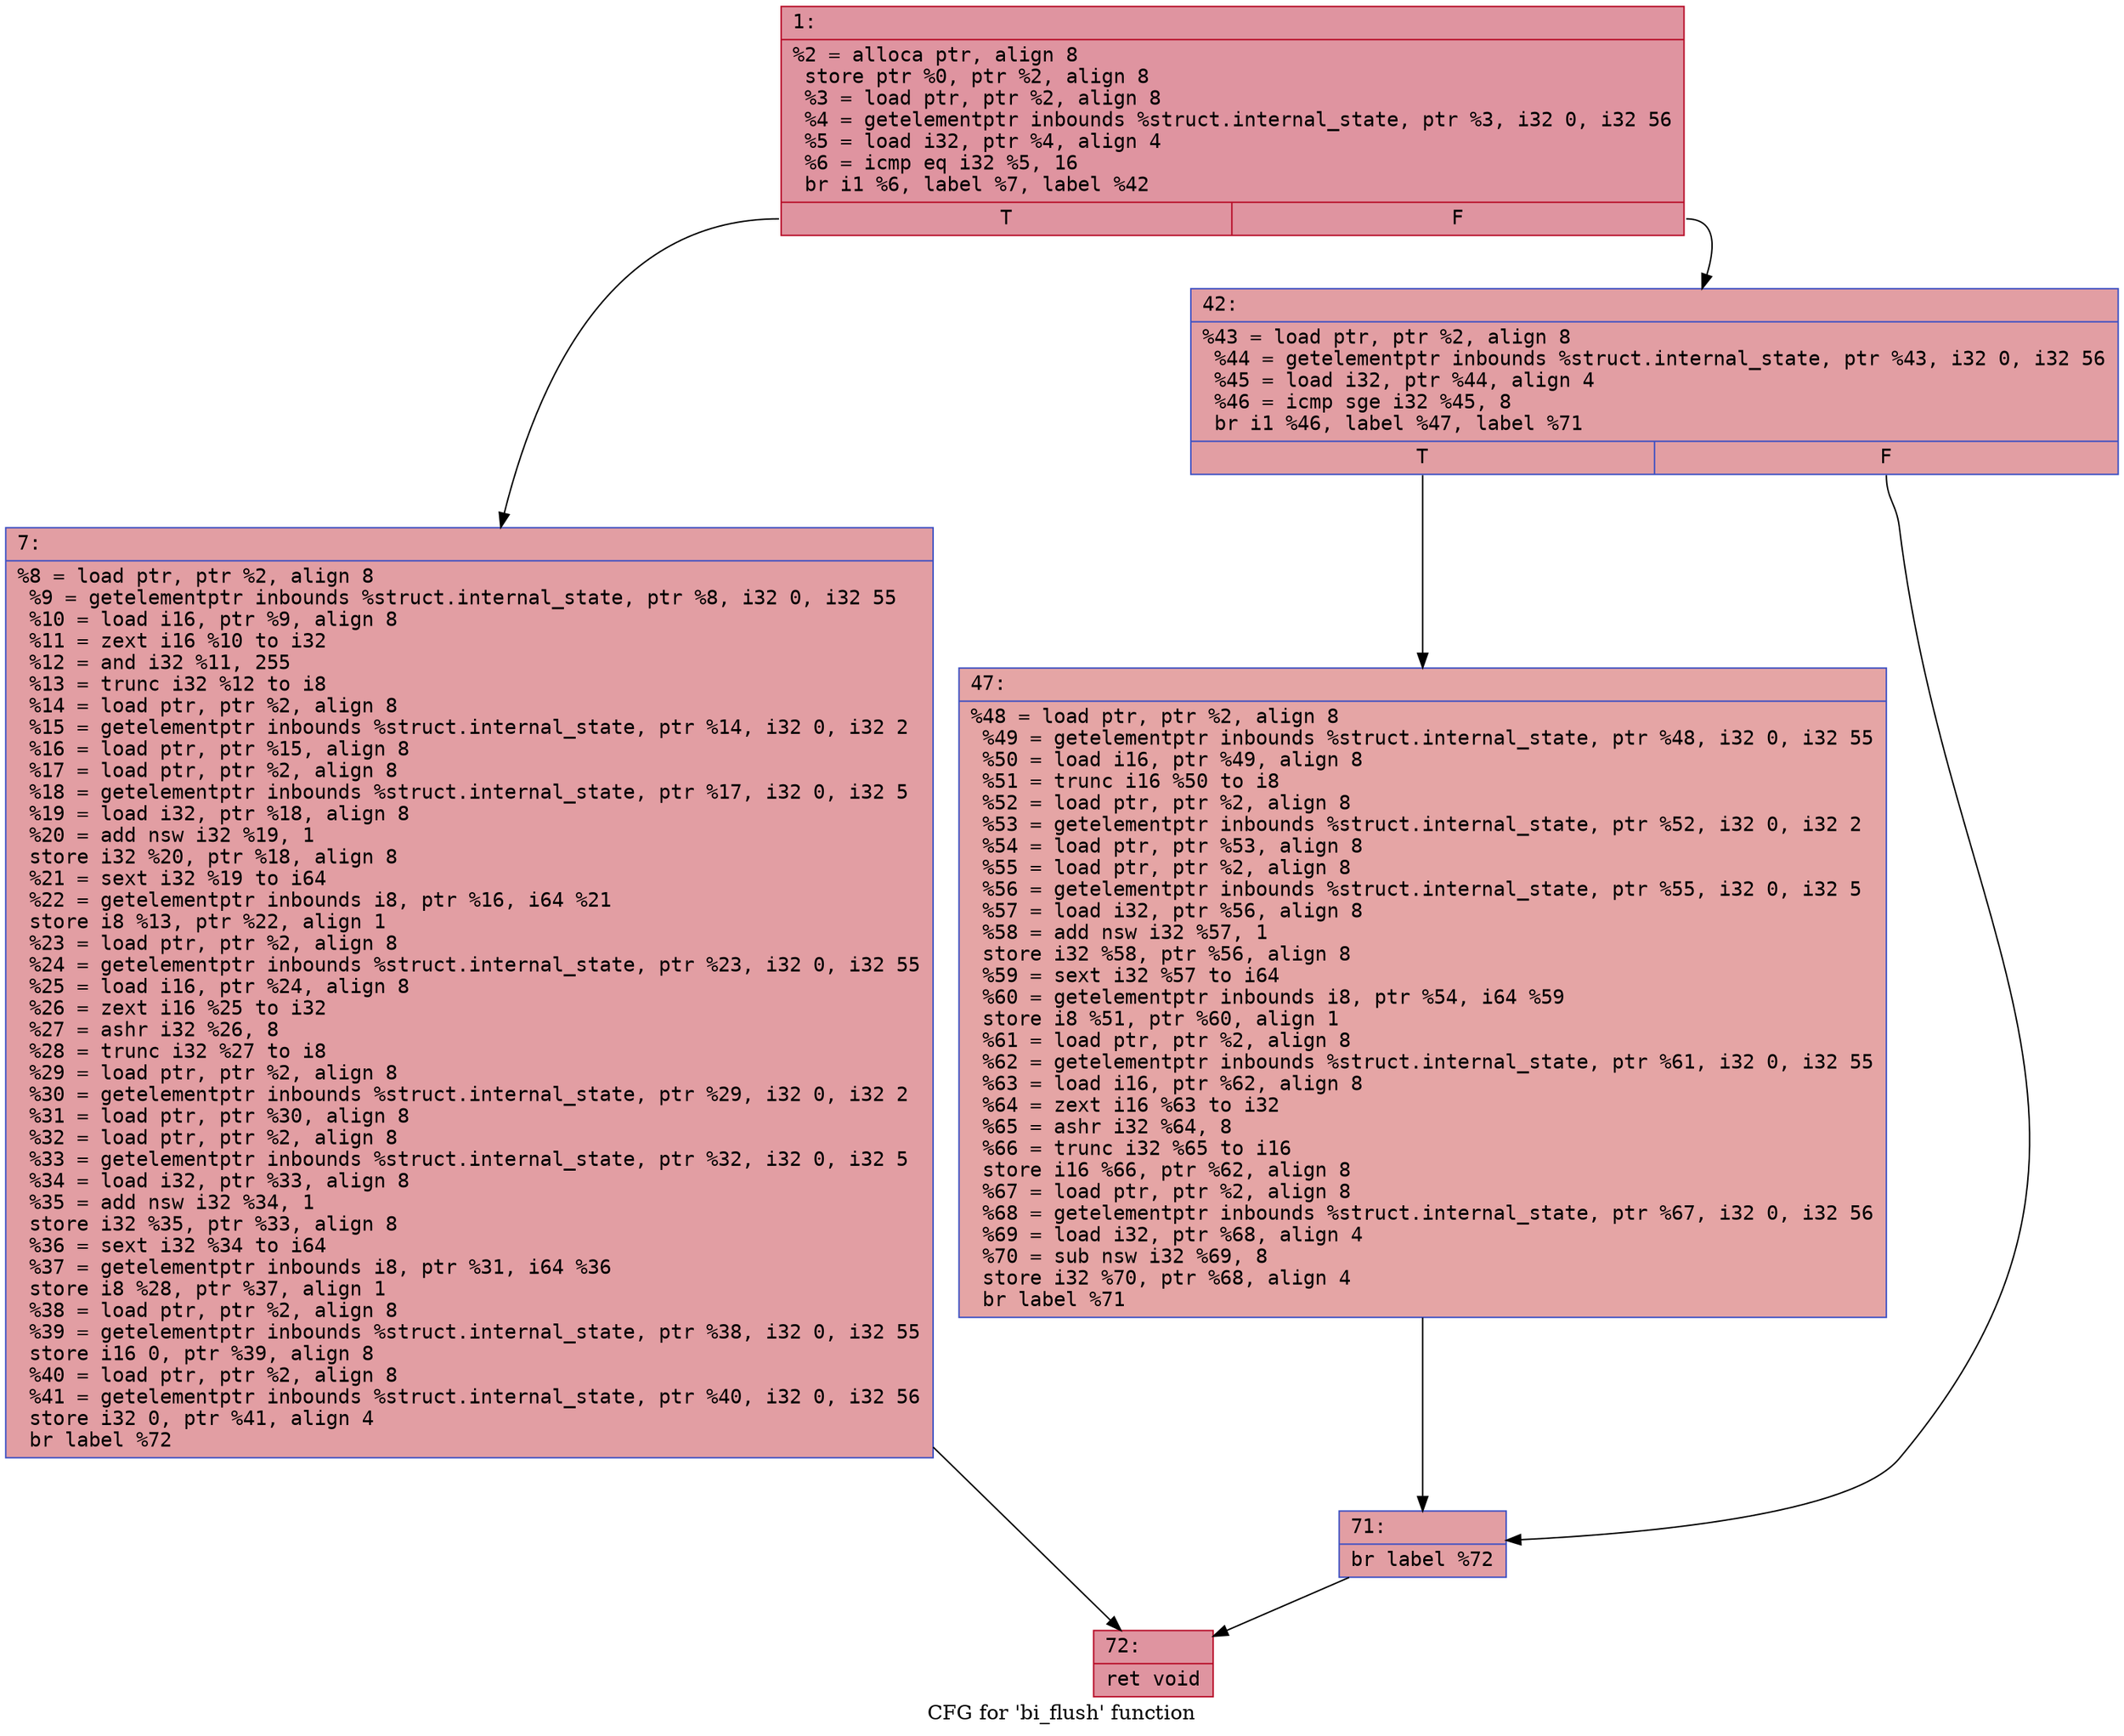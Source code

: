 digraph "CFG for 'bi_flush' function" {
	label="CFG for 'bi_flush' function";

	Node0x600002a42df0 [shape=record,color="#b70d28ff", style=filled, fillcolor="#b70d2870" fontname="Courier",label="{1:\l|  %2 = alloca ptr, align 8\l  store ptr %0, ptr %2, align 8\l  %3 = load ptr, ptr %2, align 8\l  %4 = getelementptr inbounds %struct.internal_state, ptr %3, i32 0, i32 56\l  %5 = load i32, ptr %4, align 4\l  %6 = icmp eq i32 %5, 16\l  br i1 %6, label %7, label %42\l|{<s0>T|<s1>F}}"];
	Node0x600002a42df0:s0 -> Node0x600002a42e40[tooltip="1 -> 7\nProbability 50.00%" ];
	Node0x600002a42df0:s1 -> Node0x600002a42e90[tooltip="1 -> 42\nProbability 50.00%" ];
	Node0x600002a42e40 [shape=record,color="#3d50c3ff", style=filled, fillcolor="#be242e70" fontname="Courier",label="{7:\l|  %8 = load ptr, ptr %2, align 8\l  %9 = getelementptr inbounds %struct.internal_state, ptr %8, i32 0, i32 55\l  %10 = load i16, ptr %9, align 8\l  %11 = zext i16 %10 to i32\l  %12 = and i32 %11, 255\l  %13 = trunc i32 %12 to i8\l  %14 = load ptr, ptr %2, align 8\l  %15 = getelementptr inbounds %struct.internal_state, ptr %14, i32 0, i32 2\l  %16 = load ptr, ptr %15, align 8\l  %17 = load ptr, ptr %2, align 8\l  %18 = getelementptr inbounds %struct.internal_state, ptr %17, i32 0, i32 5\l  %19 = load i32, ptr %18, align 8\l  %20 = add nsw i32 %19, 1\l  store i32 %20, ptr %18, align 8\l  %21 = sext i32 %19 to i64\l  %22 = getelementptr inbounds i8, ptr %16, i64 %21\l  store i8 %13, ptr %22, align 1\l  %23 = load ptr, ptr %2, align 8\l  %24 = getelementptr inbounds %struct.internal_state, ptr %23, i32 0, i32 55\l  %25 = load i16, ptr %24, align 8\l  %26 = zext i16 %25 to i32\l  %27 = ashr i32 %26, 8\l  %28 = trunc i32 %27 to i8\l  %29 = load ptr, ptr %2, align 8\l  %30 = getelementptr inbounds %struct.internal_state, ptr %29, i32 0, i32 2\l  %31 = load ptr, ptr %30, align 8\l  %32 = load ptr, ptr %2, align 8\l  %33 = getelementptr inbounds %struct.internal_state, ptr %32, i32 0, i32 5\l  %34 = load i32, ptr %33, align 8\l  %35 = add nsw i32 %34, 1\l  store i32 %35, ptr %33, align 8\l  %36 = sext i32 %34 to i64\l  %37 = getelementptr inbounds i8, ptr %31, i64 %36\l  store i8 %28, ptr %37, align 1\l  %38 = load ptr, ptr %2, align 8\l  %39 = getelementptr inbounds %struct.internal_state, ptr %38, i32 0, i32 55\l  store i16 0, ptr %39, align 8\l  %40 = load ptr, ptr %2, align 8\l  %41 = getelementptr inbounds %struct.internal_state, ptr %40, i32 0, i32 56\l  store i32 0, ptr %41, align 4\l  br label %72\l}"];
	Node0x600002a42e40 -> Node0x600002a42f80[tooltip="7 -> 72\nProbability 100.00%" ];
	Node0x600002a42e90 [shape=record,color="#3d50c3ff", style=filled, fillcolor="#be242e70" fontname="Courier",label="{42:\l|  %43 = load ptr, ptr %2, align 8\l  %44 = getelementptr inbounds %struct.internal_state, ptr %43, i32 0, i32 56\l  %45 = load i32, ptr %44, align 4\l  %46 = icmp sge i32 %45, 8\l  br i1 %46, label %47, label %71\l|{<s0>T|<s1>F}}"];
	Node0x600002a42e90:s0 -> Node0x600002a42ee0[tooltip="42 -> 47\nProbability 50.00%" ];
	Node0x600002a42e90:s1 -> Node0x600002a42f30[tooltip="42 -> 71\nProbability 50.00%" ];
	Node0x600002a42ee0 [shape=record,color="#3d50c3ff", style=filled, fillcolor="#c5333470" fontname="Courier",label="{47:\l|  %48 = load ptr, ptr %2, align 8\l  %49 = getelementptr inbounds %struct.internal_state, ptr %48, i32 0, i32 55\l  %50 = load i16, ptr %49, align 8\l  %51 = trunc i16 %50 to i8\l  %52 = load ptr, ptr %2, align 8\l  %53 = getelementptr inbounds %struct.internal_state, ptr %52, i32 0, i32 2\l  %54 = load ptr, ptr %53, align 8\l  %55 = load ptr, ptr %2, align 8\l  %56 = getelementptr inbounds %struct.internal_state, ptr %55, i32 0, i32 5\l  %57 = load i32, ptr %56, align 8\l  %58 = add nsw i32 %57, 1\l  store i32 %58, ptr %56, align 8\l  %59 = sext i32 %57 to i64\l  %60 = getelementptr inbounds i8, ptr %54, i64 %59\l  store i8 %51, ptr %60, align 1\l  %61 = load ptr, ptr %2, align 8\l  %62 = getelementptr inbounds %struct.internal_state, ptr %61, i32 0, i32 55\l  %63 = load i16, ptr %62, align 8\l  %64 = zext i16 %63 to i32\l  %65 = ashr i32 %64, 8\l  %66 = trunc i32 %65 to i16\l  store i16 %66, ptr %62, align 8\l  %67 = load ptr, ptr %2, align 8\l  %68 = getelementptr inbounds %struct.internal_state, ptr %67, i32 0, i32 56\l  %69 = load i32, ptr %68, align 4\l  %70 = sub nsw i32 %69, 8\l  store i32 %70, ptr %68, align 4\l  br label %71\l}"];
	Node0x600002a42ee0 -> Node0x600002a42f30[tooltip="47 -> 71\nProbability 100.00%" ];
	Node0x600002a42f30 [shape=record,color="#3d50c3ff", style=filled, fillcolor="#be242e70" fontname="Courier",label="{71:\l|  br label %72\l}"];
	Node0x600002a42f30 -> Node0x600002a42f80[tooltip="71 -> 72\nProbability 100.00%" ];
	Node0x600002a42f80 [shape=record,color="#b70d28ff", style=filled, fillcolor="#b70d2870" fontname="Courier",label="{72:\l|  ret void\l}"];
}
